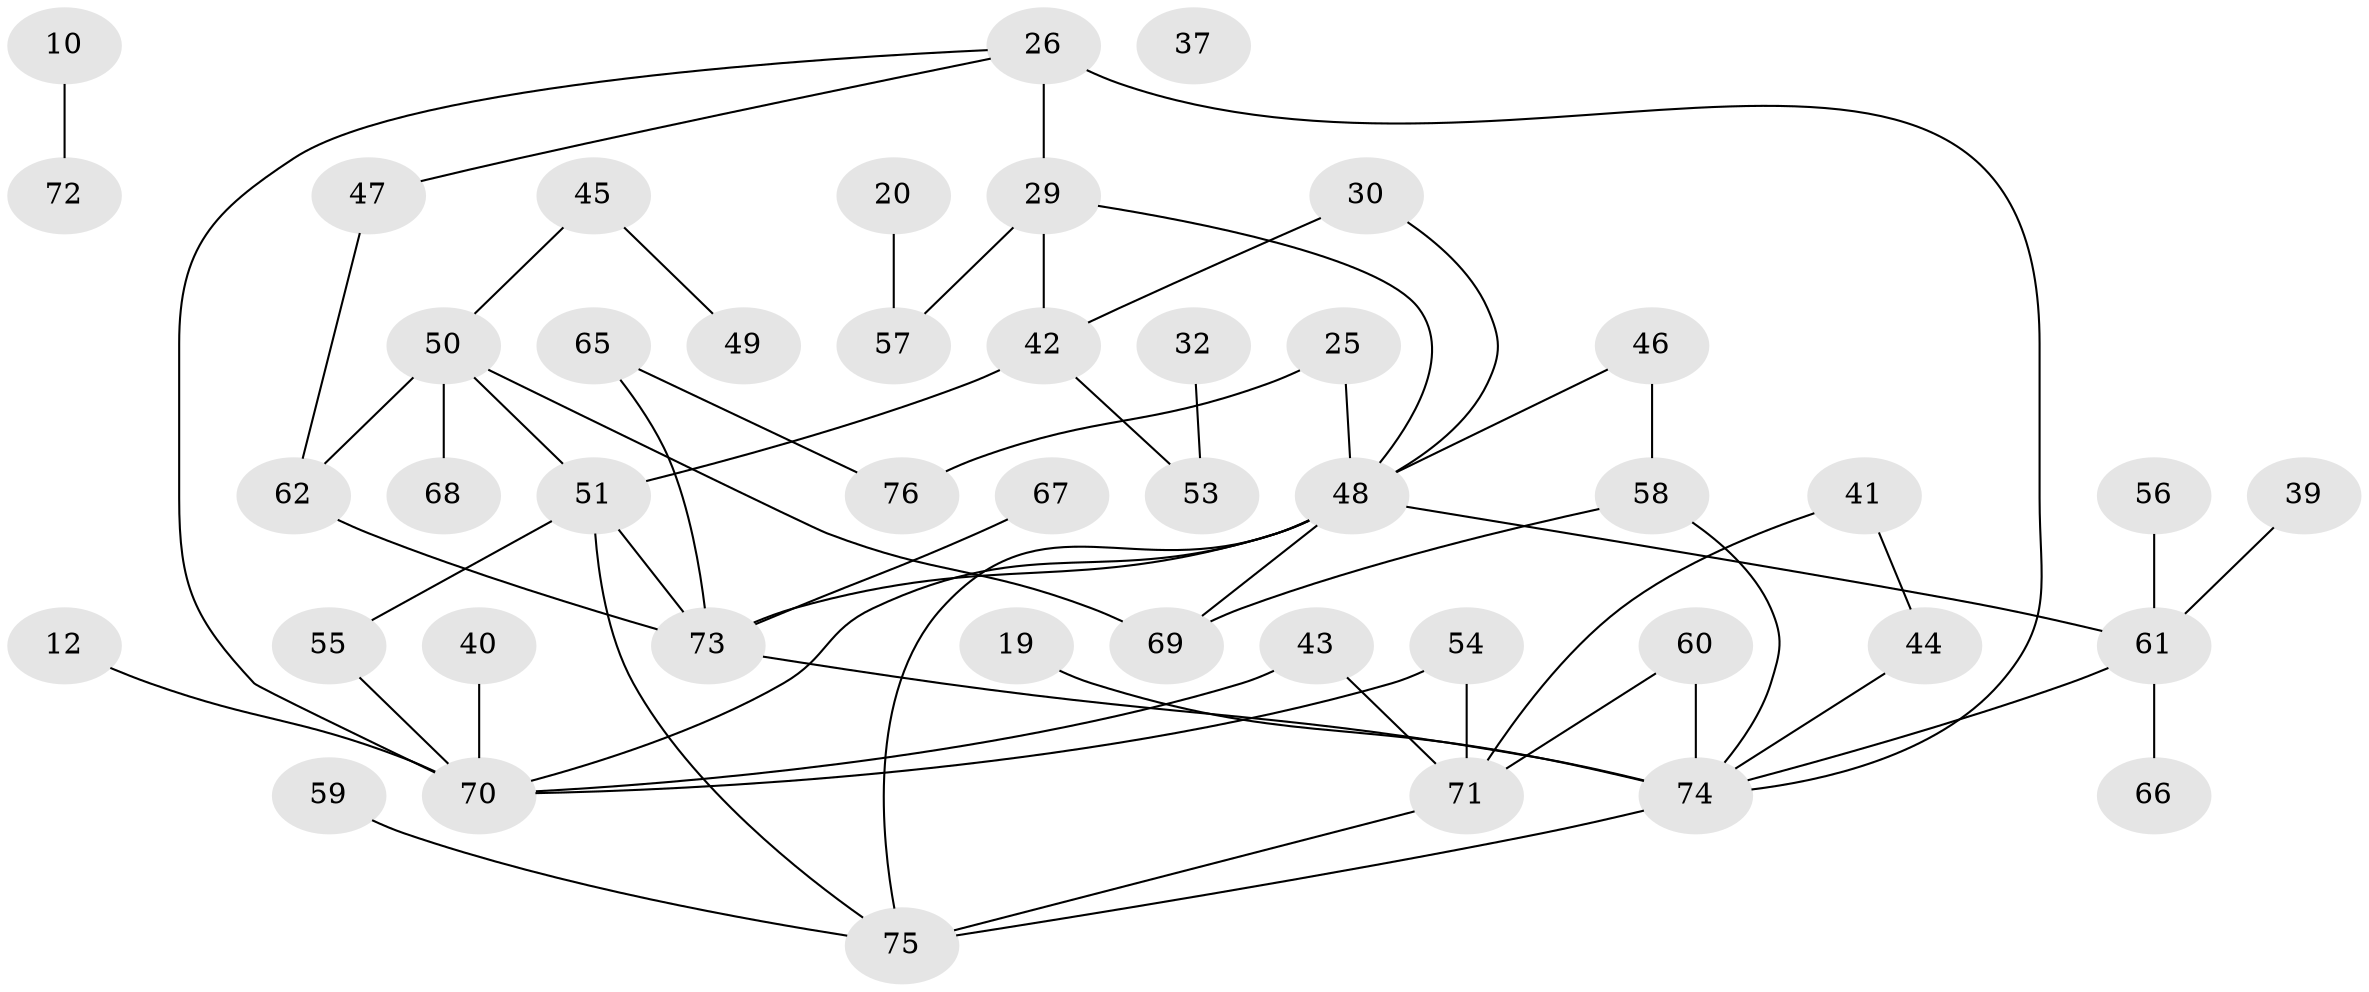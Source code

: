// original degree distribution, {5: 0.07894736842105263, 3: 0.23684210526315788, 1: 0.23684210526315788, 4: 0.14473684210526316, 2: 0.27631578947368424, 6: 0.013157894736842105, 0: 0.013157894736842105}
// Generated by graph-tools (version 1.1) at 2025/42/03/04/25 21:42:32]
// undirected, 45 vertices, 60 edges
graph export_dot {
graph [start="1"]
  node [color=gray90,style=filled];
  10;
  12;
  19;
  20;
  25;
  26 [super="+16"];
  29;
  30;
  32;
  37;
  39;
  40;
  41;
  42;
  43;
  44;
  45;
  46;
  47;
  48 [super="+8+33"];
  49;
  50 [super="+27"];
  51 [super="+34"];
  53;
  54;
  55;
  56;
  57 [super="+15"];
  58 [super="+22"];
  59;
  60;
  61 [super="+7"];
  62;
  65;
  66;
  67;
  68;
  69 [super="+13"];
  70 [super="+31+35"];
  71 [super="+21+38"];
  72;
  73 [super="+64"];
  74 [super="+3+18"];
  75 [super="+23+36"];
  76;
  10 -- 72;
  12 -- 70;
  19 -- 74;
  20 -- 57;
  25 -- 76;
  25 -- 48;
  26 -- 29 [weight=2];
  26 -- 47;
  26 -- 74;
  26 -- 70;
  29 -- 42;
  29 -- 57;
  29 -- 48;
  30 -- 42;
  30 -- 48;
  32 -- 53;
  39 -- 61;
  40 -- 70;
  41 -- 44;
  41 -- 71;
  42 -- 53;
  42 -- 51;
  43 -- 71;
  43 -- 70;
  44 -- 74;
  45 -- 49;
  45 -- 50;
  46 -- 58;
  46 -- 48;
  47 -- 62;
  48 -- 61;
  48 -- 70 [weight=2];
  48 -- 73 [weight=3];
  48 -- 69;
  48 -- 75;
  50 -- 62;
  50 -- 68;
  50 -- 69;
  50 -- 51;
  51 -- 55;
  51 -- 73;
  51 -- 75;
  54 -- 71;
  54 -- 70;
  55 -- 70;
  56 -- 61;
  58 -- 74;
  58 -- 69;
  59 -- 75;
  60 -- 74;
  60 -- 71;
  61 -- 66;
  61 -- 74;
  62 -- 73 [weight=2];
  65 -- 73;
  65 -- 76;
  67 -- 73;
  71 -- 75;
  73 -- 74 [weight=2];
  74 -- 75;
}
